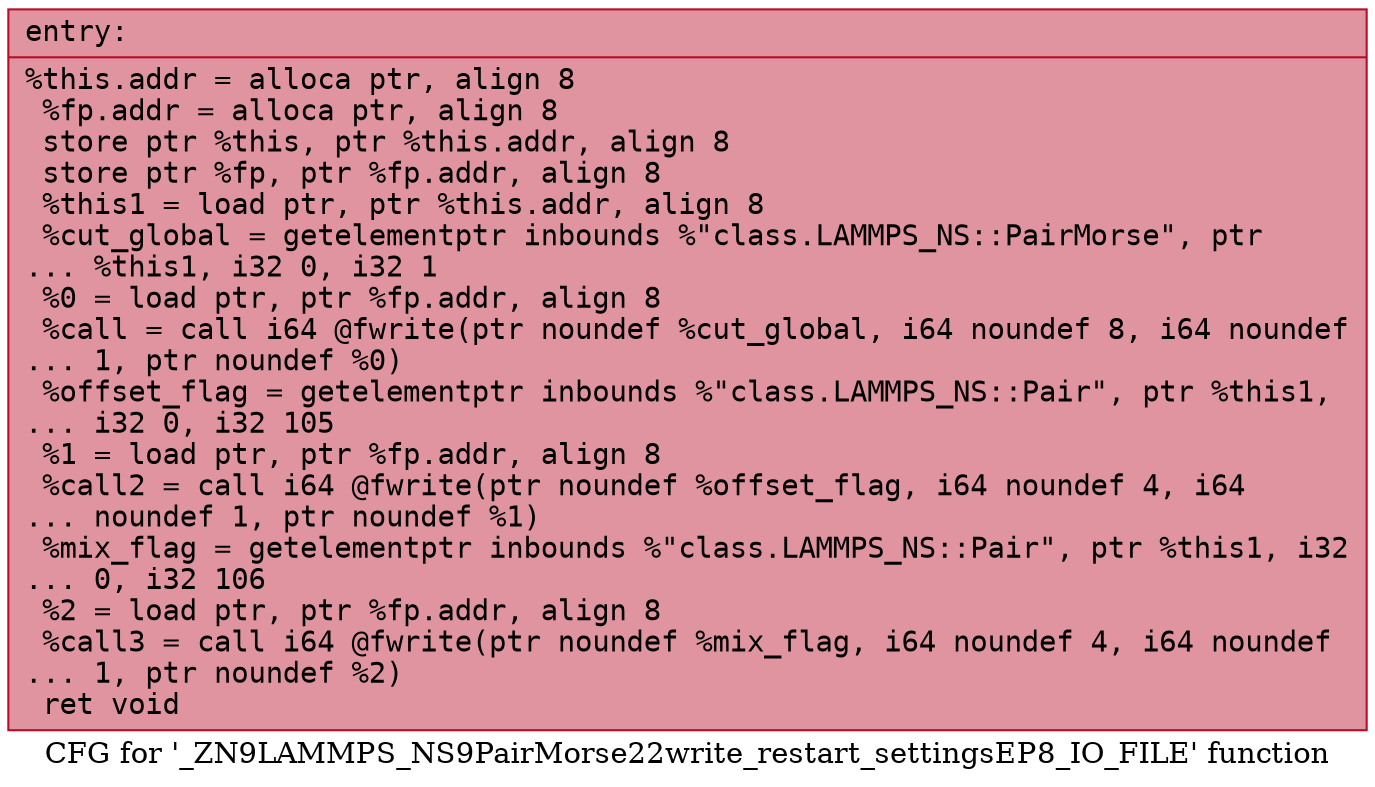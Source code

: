 digraph "CFG for '_ZN9LAMMPS_NS9PairMorse22write_restart_settingsEP8_IO_FILE' function" {
	label="CFG for '_ZN9LAMMPS_NS9PairMorse22write_restart_settingsEP8_IO_FILE' function";

	Node0x562dfdf9e7f0 [shape=record,color="#b70d28ff", style=filled, fillcolor="#b70d2870" fontname="Courier",label="{entry:\l|  %this.addr = alloca ptr, align 8\l  %fp.addr = alloca ptr, align 8\l  store ptr %this, ptr %this.addr, align 8\l  store ptr %fp, ptr %fp.addr, align 8\l  %this1 = load ptr, ptr %this.addr, align 8\l  %cut_global = getelementptr inbounds %\"class.LAMMPS_NS::PairMorse\", ptr\l... %this1, i32 0, i32 1\l  %0 = load ptr, ptr %fp.addr, align 8\l  %call = call i64 @fwrite(ptr noundef %cut_global, i64 noundef 8, i64 noundef\l... 1, ptr noundef %0)\l  %offset_flag = getelementptr inbounds %\"class.LAMMPS_NS::Pair\", ptr %this1,\l... i32 0, i32 105\l  %1 = load ptr, ptr %fp.addr, align 8\l  %call2 = call i64 @fwrite(ptr noundef %offset_flag, i64 noundef 4, i64\l... noundef 1, ptr noundef %1)\l  %mix_flag = getelementptr inbounds %\"class.LAMMPS_NS::Pair\", ptr %this1, i32\l... 0, i32 106\l  %2 = load ptr, ptr %fp.addr, align 8\l  %call3 = call i64 @fwrite(ptr noundef %mix_flag, i64 noundef 4, i64 noundef\l... 1, ptr noundef %2)\l  ret void\l}"];
}
